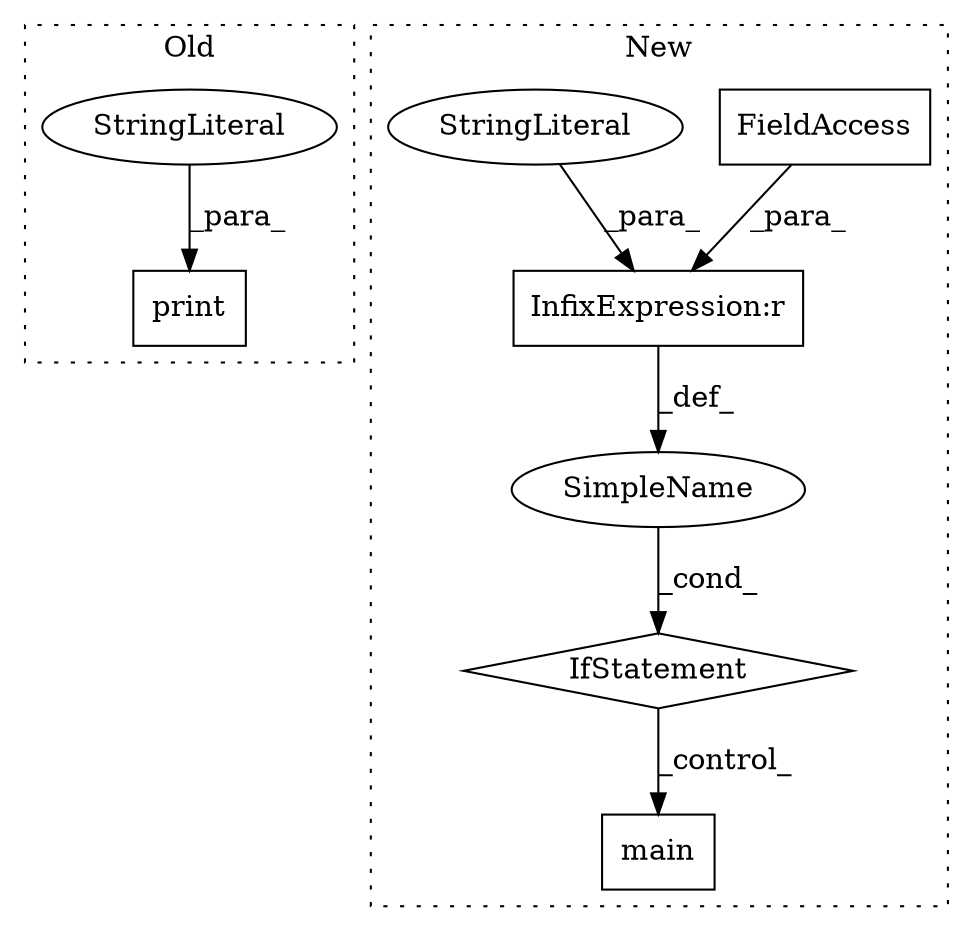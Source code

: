 digraph G {
subgraph cluster0 {
1 [label="print" a="32" s="672,732" l="6,1" shape="box"];
3 [label="StringLiteral" a="45" s="678" l="54" shape="ellipse"];
label = "Old";
style="dotted";
}
subgraph cluster1 {
2 [label="main" a="32" s="1177" l="6" shape="box"];
4 [label="IfStatement" a="25" s="1141,1167" l="4,2" shape="diamond"];
5 [label="SimpleName" a="42" s="" l="" shape="ellipse"];
6 [label="InfixExpression:r" a="27" s="1153" l="4" shape="box"];
7 [label="FieldAccess" a="22" s="1145" l="8" shape="box"];
8 [label="StringLiteral" a="45" s="1157" l="10" shape="ellipse"];
label = "New";
style="dotted";
}
3 -> 1 [label="_para_"];
4 -> 2 [label="_control_"];
5 -> 4 [label="_cond_"];
6 -> 5 [label="_def_"];
7 -> 6 [label="_para_"];
8 -> 6 [label="_para_"];
}